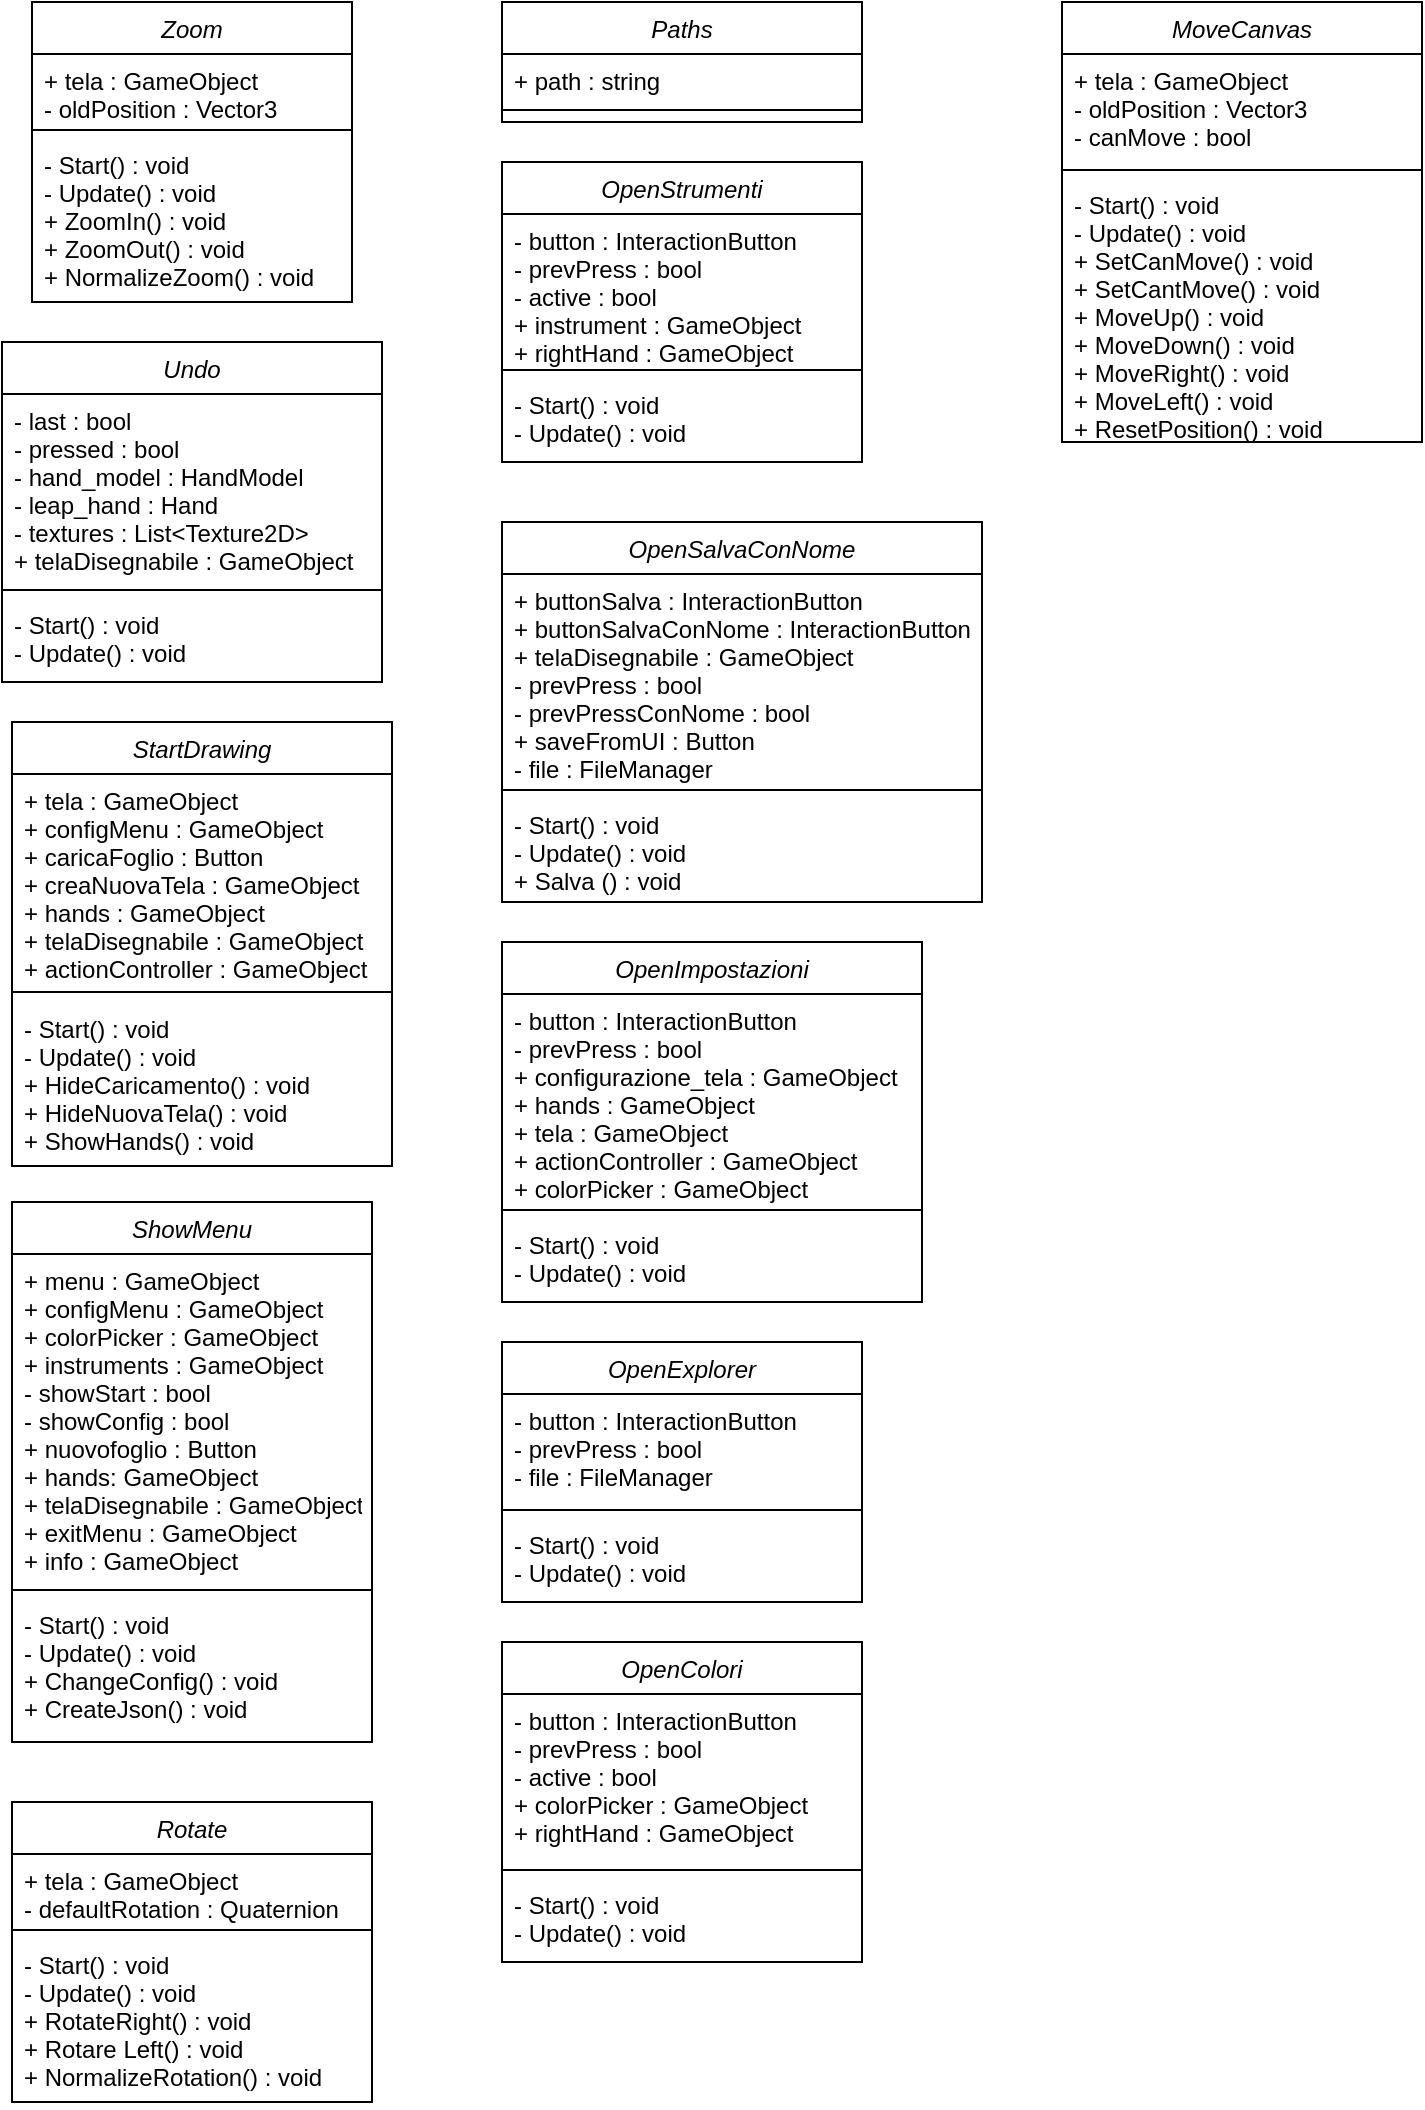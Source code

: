 <mxfile version="14.6.10" type="github">
  <diagram id="C5RBs43oDa-KdzZeNtuy" name="Page-1">
    <mxGraphModel dx="419" dy="719" grid="1" gridSize="10" guides="1" tooltips="1" connect="1" arrows="1" fold="1" page="1" pageScale="1" pageWidth="827" pageHeight="1169" math="0" shadow="0">
      <root>
        <mxCell id="WIyWlLk6GJQsqaUBKTNV-0" />
        <mxCell id="WIyWlLk6GJQsqaUBKTNV-1" parent="WIyWlLk6GJQsqaUBKTNV-0" />
        <mxCell id="zkfFHV4jXpPFQw0GAbJ--0" value="Zoom" style="swimlane;fontStyle=2;align=center;verticalAlign=top;childLayout=stackLayout;horizontal=1;startSize=26;horizontalStack=0;resizeParent=1;resizeLast=0;collapsible=1;marginBottom=0;rounded=0;shadow=0;strokeWidth=1;" parent="WIyWlLk6GJQsqaUBKTNV-1" vertex="1">
          <mxGeometry x="55" y="40" width="160" height="150" as="geometry">
            <mxRectangle x="230" y="140" width="160" height="26" as="alternateBounds" />
          </mxGeometry>
        </mxCell>
        <mxCell id="zkfFHV4jXpPFQw0GAbJ--1" value="+ tela : GameObject&#xa;- oldPosition : Vector3 " style="text;align=left;verticalAlign=top;spacingLeft=4;spacingRight=4;overflow=hidden;rotatable=0;points=[[0,0.5],[1,0.5]];portConstraint=eastwest;" parent="zkfFHV4jXpPFQw0GAbJ--0" vertex="1">
          <mxGeometry y="26" width="160" height="34" as="geometry" />
        </mxCell>
        <mxCell id="zkfFHV4jXpPFQw0GAbJ--4" value="" style="line;html=1;strokeWidth=1;align=left;verticalAlign=middle;spacingTop=-1;spacingLeft=3;spacingRight=3;rotatable=0;labelPosition=right;points=[];portConstraint=eastwest;" parent="zkfFHV4jXpPFQw0GAbJ--0" vertex="1">
          <mxGeometry y="60" width="160" height="8" as="geometry" />
        </mxCell>
        <mxCell id="zkfFHV4jXpPFQw0GAbJ--5" value="- Start() : void&#xa;- Update() : void&#xa;+ ZoomIn() : void&#xa;+ ZoomOut() : void&#xa;+ NormalizeZoom() : void" style="text;align=left;verticalAlign=top;spacingLeft=4;spacingRight=4;overflow=hidden;rotatable=0;points=[[0,0.5],[1,0.5]];portConstraint=eastwest;" parent="zkfFHV4jXpPFQw0GAbJ--0" vertex="1">
          <mxGeometry y="68" width="160" height="82" as="geometry" />
        </mxCell>
        <mxCell id="7XHn4DZ-H4VYJd7vNkH7-1" value="Undo" style="swimlane;fontStyle=2;align=center;verticalAlign=top;childLayout=stackLayout;horizontal=1;startSize=26;horizontalStack=0;resizeParent=1;resizeLast=0;collapsible=1;marginBottom=0;rounded=0;shadow=0;strokeWidth=1;" parent="WIyWlLk6GJQsqaUBKTNV-1" vertex="1">
          <mxGeometry x="40" y="210" width="190" height="170" as="geometry">
            <mxRectangle x="230" y="140" width="160" height="26" as="alternateBounds" />
          </mxGeometry>
        </mxCell>
        <mxCell id="7XHn4DZ-H4VYJd7vNkH7-2" value="- last : bool&#xa;- pressed : bool&#xa;- hand_model : HandModel&#xa;- leap_hand : Hand&#xa;- textures : List&lt;Texture2D&gt;&#xa;+ telaDisegnabile : GameObject" style="text;align=left;verticalAlign=top;spacingLeft=4;spacingRight=4;overflow=hidden;rotatable=0;points=[[0,0.5],[1,0.5]];portConstraint=eastwest;" parent="7XHn4DZ-H4VYJd7vNkH7-1" vertex="1">
          <mxGeometry y="26" width="190" height="94" as="geometry" />
        </mxCell>
        <mxCell id="7XHn4DZ-H4VYJd7vNkH7-3" value="" style="line;html=1;strokeWidth=1;align=left;verticalAlign=middle;spacingTop=-1;spacingLeft=3;spacingRight=3;rotatable=0;labelPosition=right;points=[];portConstraint=eastwest;" parent="7XHn4DZ-H4VYJd7vNkH7-1" vertex="1">
          <mxGeometry y="120" width="190" height="8" as="geometry" />
        </mxCell>
        <mxCell id="7XHn4DZ-H4VYJd7vNkH7-4" value="- Start() : void&#xa;- Update() : void" style="text;align=left;verticalAlign=top;spacingLeft=4;spacingRight=4;overflow=hidden;rotatable=0;points=[[0,0.5],[1,0.5]];portConstraint=eastwest;" parent="7XHn4DZ-H4VYJd7vNkH7-1" vertex="1">
          <mxGeometry y="128" width="190" height="42" as="geometry" />
        </mxCell>
        <mxCell id="7XHn4DZ-H4VYJd7vNkH7-9" value="StartDrawing" style="swimlane;fontStyle=2;align=center;verticalAlign=top;childLayout=stackLayout;horizontal=1;startSize=26;horizontalStack=0;resizeParent=1;resizeLast=0;collapsible=1;marginBottom=0;rounded=0;shadow=0;strokeWidth=1;" parent="WIyWlLk6GJQsqaUBKTNV-1" vertex="1">
          <mxGeometry x="45" y="400" width="190" height="222" as="geometry">
            <mxRectangle x="230" y="140" width="160" height="26" as="alternateBounds" />
          </mxGeometry>
        </mxCell>
        <mxCell id="7XHn4DZ-H4VYJd7vNkH7-10" value="+ tela : GameObject&#xa;+ configMenu : GameObject&#xa;+ caricaFoglio : Button&#xa;+ creaNuovaTela : GameObject&#xa;+ hands : GameObject&#xa;+ telaDisegnabile : GameObject&#xa;+ actionController : GameObject&#xa;" style="text;align=left;verticalAlign=top;spacingLeft=4;spacingRight=4;overflow=hidden;rotatable=0;points=[[0,0.5],[1,0.5]];portConstraint=eastwest;" parent="7XHn4DZ-H4VYJd7vNkH7-9" vertex="1">
          <mxGeometry y="26" width="190" height="104" as="geometry" />
        </mxCell>
        <mxCell id="7XHn4DZ-H4VYJd7vNkH7-11" value="" style="line;html=1;strokeWidth=1;align=left;verticalAlign=middle;spacingTop=-1;spacingLeft=3;spacingRight=3;rotatable=0;labelPosition=right;points=[];portConstraint=eastwest;" parent="7XHn4DZ-H4VYJd7vNkH7-9" vertex="1">
          <mxGeometry y="130" width="190" height="10" as="geometry" />
        </mxCell>
        <mxCell id="7XHn4DZ-H4VYJd7vNkH7-12" value="- Start() : void&#xa;- Update() : void&#xa;+ HideCaricamento() : void&#xa;+ HideNuovaTela() : void&#xa;+ ShowHands() : void" style="text;align=left;verticalAlign=top;spacingLeft=4;spacingRight=4;overflow=hidden;rotatable=0;points=[[0,0.5],[1,0.5]];portConstraint=eastwest;" parent="7XHn4DZ-H4VYJd7vNkH7-9" vertex="1">
          <mxGeometry y="140" width="190" height="82" as="geometry" />
        </mxCell>
        <mxCell id="7XHn4DZ-H4VYJd7vNkH7-13" value="ShowMenu" style="swimlane;fontStyle=2;align=center;verticalAlign=top;childLayout=stackLayout;horizontal=1;startSize=26;horizontalStack=0;resizeParent=1;resizeLast=0;collapsible=1;marginBottom=0;rounded=0;shadow=0;strokeWidth=1;" parent="WIyWlLk6GJQsqaUBKTNV-1" vertex="1">
          <mxGeometry x="45" y="640" width="180" height="270" as="geometry">
            <mxRectangle x="230" y="140" width="160" height="26" as="alternateBounds" />
          </mxGeometry>
        </mxCell>
        <mxCell id="7XHn4DZ-H4VYJd7vNkH7-14" value="+ menu : GameObject&#xa;+ configMenu : GameObject&#xa;+ colorPicker : GameObject&#xa;+ instruments : GameObject&#xa;- showStart : bool&#xa;- showConfig : bool&#xa;+ nuovofoglio : Button&#xa;+ hands: GameObject&#xa;+ telaDisegnabile : GameObject&#xa;+ exitMenu : GameObject&#xa;+ info : GameObject" style="text;align=left;verticalAlign=top;spacingLeft=4;spacingRight=4;overflow=hidden;rotatable=0;points=[[0,0.5],[1,0.5]];portConstraint=eastwest;" parent="7XHn4DZ-H4VYJd7vNkH7-13" vertex="1">
          <mxGeometry y="26" width="180" height="164" as="geometry" />
        </mxCell>
        <mxCell id="7XHn4DZ-H4VYJd7vNkH7-15" value="" style="line;html=1;strokeWidth=1;align=left;verticalAlign=middle;spacingTop=-1;spacingLeft=3;spacingRight=3;rotatable=0;labelPosition=right;points=[];portConstraint=eastwest;" parent="7XHn4DZ-H4VYJd7vNkH7-13" vertex="1">
          <mxGeometry y="190" width="180" height="8" as="geometry" />
        </mxCell>
        <mxCell id="7XHn4DZ-H4VYJd7vNkH7-16" value="- Start() : void&#xa;- Update() : void&#xa;+ ChangeConfig() : void&#xa;+ CreateJson() : void" style="text;align=left;verticalAlign=top;spacingLeft=4;spacingRight=4;overflow=hidden;rotatable=0;points=[[0,0.5],[1,0.5]];portConstraint=eastwest;" parent="7XHn4DZ-H4VYJd7vNkH7-13" vertex="1">
          <mxGeometry y="198" width="180" height="72" as="geometry" />
        </mxCell>
        <mxCell id="AvE2K1NfEVFAq9hO1QU2-0" value="Rotate" style="swimlane;fontStyle=2;align=center;verticalAlign=top;childLayout=stackLayout;horizontal=1;startSize=26;horizontalStack=0;resizeParent=1;resizeLast=0;collapsible=1;marginBottom=0;rounded=0;shadow=0;strokeWidth=1;" vertex="1" parent="WIyWlLk6GJQsqaUBKTNV-1">
          <mxGeometry x="45" y="940" width="180" height="150" as="geometry">
            <mxRectangle x="230" y="140" width="160" height="26" as="alternateBounds" />
          </mxGeometry>
        </mxCell>
        <mxCell id="AvE2K1NfEVFAq9hO1QU2-1" value="+ tela : GameObject&#xa;- defaultRotation : Quaternion" style="text;align=left;verticalAlign=top;spacingLeft=4;spacingRight=4;overflow=hidden;rotatable=0;points=[[0,0.5],[1,0.5]];portConstraint=eastwest;" vertex="1" parent="AvE2K1NfEVFAq9hO1QU2-0">
          <mxGeometry y="26" width="180" height="34" as="geometry" />
        </mxCell>
        <mxCell id="AvE2K1NfEVFAq9hO1QU2-2" value="" style="line;html=1;strokeWidth=1;align=left;verticalAlign=middle;spacingTop=-1;spacingLeft=3;spacingRight=3;rotatable=0;labelPosition=right;points=[];portConstraint=eastwest;" vertex="1" parent="AvE2K1NfEVFAq9hO1QU2-0">
          <mxGeometry y="60" width="180" height="8" as="geometry" />
        </mxCell>
        <mxCell id="AvE2K1NfEVFAq9hO1QU2-3" value="- Start() : void&#xa;- Update() : void&#xa;+ RotateRight() : void&#xa;+ Rotare Left() : void&#xa;+ NormalizeRotation() : void" style="text;align=left;verticalAlign=top;spacingLeft=4;spacingRight=4;overflow=hidden;rotatable=0;points=[[0,0.5],[1,0.5]];portConstraint=eastwest;" vertex="1" parent="AvE2K1NfEVFAq9hO1QU2-0">
          <mxGeometry y="68" width="180" height="82" as="geometry" />
        </mxCell>
        <mxCell id="AvE2K1NfEVFAq9hO1QU2-8" value="Paths" style="swimlane;fontStyle=2;align=center;verticalAlign=top;childLayout=stackLayout;horizontal=1;startSize=26;horizontalStack=0;resizeParent=1;resizeLast=0;collapsible=1;marginBottom=0;rounded=0;shadow=0;strokeWidth=1;" vertex="1" parent="WIyWlLk6GJQsqaUBKTNV-1">
          <mxGeometry x="290" y="40" width="180" height="60" as="geometry">
            <mxRectangle x="230" y="140" width="160" height="26" as="alternateBounds" />
          </mxGeometry>
        </mxCell>
        <mxCell id="AvE2K1NfEVFAq9hO1QU2-9" value="+ path : string" style="text;align=left;verticalAlign=top;spacingLeft=4;spacingRight=4;overflow=hidden;rotatable=0;points=[[0,0.5],[1,0.5]];portConstraint=eastwest;" vertex="1" parent="AvE2K1NfEVFAq9hO1QU2-8">
          <mxGeometry y="26" width="180" height="24" as="geometry" />
        </mxCell>
        <mxCell id="AvE2K1NfEVFAq9hO1QU2-10" value="" style="line;html=1;strokeWidth=1;align=left;verticalAlign=middle;spacingTop=-1;spacingLeft=3;spacingRight=3;rotatable=0;labelPosition=right;points=[];portConstraint=eastwest;" vertex="1" parent="AvE2K1NfEVFAq9hO1QU2-8">
          <mxGeometry y="50" width="180" height="8" as="geometry" />
        </mxCell>
        <mxCell id="AvE2K1NfEVFAq9hO1QU2-12" value="OpenStrumenti" style="swimlane;fontStyle=2;align=center;verticalAlign=top;childLayout=stackLayout;horizontal=1;startSize=26;horizontalStack=0;resizeParent=1;resizeLast=0;collapsible=1;marginBottom=0;rounded=0;shadow=0;strokeWidth=1;" vertex="1" parent="WIyWlLk6GJQsqaUBKTNV-1">
          <mxGeometry x="290" y="120" width="180" height="150" as="geometry">
            <mxRectangle x="230" y="140" width="160" height="26" as="alternateBounds" />
          </mxGeometry>
        </mxCell>
        <mxCell id="AvE2K1NfEVFAq9hO1QU2-13" value="- button : InteractionButton&#xa;- prevPress : bool&#xa;- active : bool&#xa;+ instrument : GameObject&#xa;+ rightHand : GameObject" style="text;align=left;verticalAlign=top;spacingLeft=4;spacingRight=4;overflow=hidden;rotatable=0;points=[[0,0.5],[1,0.5]];portConstraint=eastwest;" vertex="1" parent="AvE2K1NfEVFAq9hO1QU2-12">
          <mxGeometry y="26" width="180" height="74" as="geometry" />
        </mxCell>
        <mxCell id="AvE2K1NfEVFAq9hO1QU2-14" value="" style="line;html=1;strokeWidth=1;align=left;verticalAlign=middle;spacingTop=-1;spacingLeft=3;spacingRight=3;rotatable=0;labelPosition=right;points=[];portConstraint=eastwest;" vertex="1" parent="AvE2K1NfEVFAq9hO1QU2-12">
          <mxGeometry y="100" width="180" height="8" as="geometry" />
        </mxCell>
        <mxCell id="AvE2K1NfEVFAq9hO1QU2-17" value="- Start() : void&#xa;- Update() : void&#xa;" style="text;align=left;verticalAlign=top;spacingLeft=4;spacingRight=4;overflow=hidden;rotatable=0;points=[[0,0.5],[1,0.5]];portConstraint=eastwest;" vertex="1" parent="AvE2K1NfEVFAq9hO1QU2-12">
          <mxGeometry y="108" width="180" height="42" as="geometry" />
        </mxCell>
        <mxCell id="AvE2K1NfEVFAq9hO1QU2-18" value="OpenSalvaConNome" style="swimlane;fontStyle=2;align=center;verticalAlign=top;childLayout=stackLayout;horizontal=1;startSize=26;horizontalStack=0;resizeParent=1;resizeLast=0;collapsible=1;marginBottom=0;rounded=0;shadow=0;strokeWidth=1;" vertex="1" parent="WIyWlLk6GJQsqaUBKTNV-1">
          <mxGeometry x="290" y="300" width="240" height="190" as="geometry">
            <mxRectangle x="230" y="140" width="160" height="26" as="alternateBounds" />
          </mxGeometry>
        </mxCell>
        <mxCell id="AvE2K1NfEVFAq9hO1QU2-19" value="+ buttonSalva : InteractionButton&#xa;+ buttonSalvaConNome : InteractionButton&#xa;+ telaDisegnabile : GameObject&#xa;- prevPress : bool&#xa;- prevPressConNome : bool&#xa;+ saveFromUI : Button&#xa;- file : FileManager" style="text;align=left;verticalAlign=top;spacingLeft=4;spacingRight=4;overflow=hidden;rotatable=0;points=[[0,0.5],[1,0.5]];portConstraint=eastwest;" vertex="1" parent="AvE2K1NfEVFAq9hO1QU2-18">
          <mxGeometry y="26" width="240" height="104" as="geometry" />
        </mxCell>
        <mxCell id="AvE2K1NfEVFAq9hO1QU2-20" value="" style="line;html=1;strokeWidth=1;align=left;verticalAlign=middle;spacingTop=-1;spacingLeft=3;spacingRight=3;rotatable=0;labelPosition=right;points=[];portConstraint=eastwest;" vertex="1" parent="AvE2K1NfEVFAq9hO1QU2-18">
          <mxGeometry y="130" width="240" height="8" as="geometry" />
        </mxCell>
        <mxCell id="AvE2K1NfEVFAq9hO1QU2-21" value="- Start() : void&#xa;- Update() : void&#xa;+ Salva () : void" style="text;align=left;verticalAlign=top;spacingLeft=4;spacingRight=4;overflow=hidden;rotatable=0;points=[[0,0.5],[1,0.5]];portConstraint=eastwest;" vertex="1" parent="AvE2K1NfEVFAq9hO1QU2-18">
          <mxGeometry y="138" width="240" height="52" as="geometry" />
        </mxCell>
        <mxCell id="AvE2K1NfEVFAq9hO1QU2-22" value="OpenImpostazioni" style="swimlane;fontStyle=2;align=center;verticalAlign=top;childLayout=stackLayout;horizontal=1;startSize=26;horizontalStack=0;resizeParent=1;resizeLast=0;collapsible=1;marginBottom=0;rounded=0;shadow=0;strokeWidth=1;" vertex="1" parent="WIyWlLk6GJQsqaUBKTNV-1">
          <mxGeometry x="290" y="510" width="210" height="180" as="geometry">
            <mxRectangle x="230" y="140" width="160" height="26" as="alternateBounds" />
          </mxGeometry>
        </mxCell>
        <mxCell id="AvE2K1NfEVFAq9hO1QU2-23" value="- button : InteractionButton&#xa;- prevPress : bool&#xa;+ configurazione_tela : GameObject&#xa;+ hands : GameObject&#xa;+ tela : GameObject&#xa;+ actionController : GameObject&#xa;+ colorPicker : GameObject&#xa;" style="text;align=left;verticalAlign=top;spacingLeft=4;spacingRight=4;overflow=hidden;rotatable=0;points=[[0,0.5],[1,0.5]];portConstraint=eastwest;" vertex="1" parent="AvE2K1NfEVFAq9hO1QU2-22">
          <mxGeometry y="26" width="210" height="104" as="geometry" />
        </mxCell>
        <mxCell id="AvE2K1NfEVFAq9hO1QU2-24" value="" style="line;html=1;strokeWidth=1;align=left;verticalAlign=middle;spacingTop=-1;spacingLeft=3;spacingRight=3;rotatable=0;labelPosition=right;points=[];portConstraint=eastwest;" vertex="1" parent="AvE2K1NfEVFAq9hO1QU2-22">
          <mxGeometry y="130" width="210" height="8" as="geometry" />
        </mxCell>
        <mxCell id="AvE2K1NfEVFAq9hO1QU2-25" value="- Start() : void&#xa;- Update() : void" style="text;align=left;verticalAlign=top;spacingLeft=4;spacingRight=4;overflow=hidden;rotatable=0;points=[[0,0.5],[1,0.5]];portConstraint=eastwest;" vertex="1" parent="AvE2K1NfEVFAq9hO1QU2-22">
          <mxGeometry y="138" width="210" height="42" as="geometry" />
        </mxCell>
        <mxCell id="AvE2K1NfEVFAq9hO1QU2-26" value="OpenExplorer" style="swimlane;fontStyle=2;align=center;verticalAlign=top;childLayout=stackLayout;horizontal=1;startSize=26;horizontalStack=0;resizeParent=1;resizeLast=0;collapsible=1;marginBottom=0;rounded=0;shadow=0;strokeWidth=1;" vertex="1" parent="WIyWlLk6GJQsqaUBKTNV-1">
          <mxGeometry x="290" y="710" width="180" height="130" as="geometry">
            <mxRectangle x="230" y="140" width="160" height="26" as="alternateBounds" />
          </mxGeometry>
        </mxCell>
        <mxCell id="AvE2K1NfEVFAq9hO1QU2-27" value="- button : InteractionButton&#xa;- prevPress : bool&#xa;- file : FileManager&#xa;" style="text;align=left;verticalAlign=top;spacingLeft=4;spacingRight=4;overflow=hidden;rotatable=0;points=[[0,0.5],[1,0.5]];portConstraint=eastwest;" vertex="1" parent="AvE2K1NfEVFAq9hO1QU2-26">
          <mxGeometry y="26" width="180" height="54" as="geometry" />
        </mxCell>
        <mxCell id="AvE2K1NfEVFAq9hO1QU2-28" value="" style="line;html=1;strokeWidth=1;align=left;verticalAlign=middle;spacingTop=-1;spacingLeft=3;spacingRight=3;rotatable=0;labelPosition=right;points=[];portConstraint=eastwest;" vertex="1" parent="AvE2K1NfEVFAq9hO1QU2-26">
          <mxGeometry y="80" width="180" height="8" as="geometry" />
        </mxCell>
        <mxCell id="AvE2K1NfEVFAq9hO1QU2-29" value="- Start() : void&#xa;- Update() : void" style="text;align=left;verticalAlign=top;spacingLeft=4;spacingRight=4;overflow=hidden;rotatable=0;points=[[0,0.5],[1,0.5]];portConstraint=eastwest;" vertex="1" parent="AvE2K1NfEVFAq9hO1QU2-26">
          <mxGeometry y="88" width="180" height="42" as="geometry" />
        </mxCell>
        <mxCell id="AvE2K1NfEVFAq9hO1QU2-30" value="OpenColori" style="swimlane;fontStyle=2;align=center;verticalAlign=top;childLayout=stackLayout;horizontal=1;startSize=26;horizontalStack=0;resizeParent=1;resizeLast=0;collapsible=1;marginBottom=0;rounded=0;shadow=0;strokeWidth=1;" vertex="1" parent="WIyWlLk6GJQsqaUBKTNV-1">
          <mxGeometry x="290" y="860" width="180" height="160" as="geometry">
            <mxRectangle x="230" y="140" width="160" height="26" as="alternateBounds" />
          </mxGeometry>
        </mxCell>
        <mxCell id="AvE2K1NfEVFAq9hO1QU2-31" value="- button : InteractionButton&#xa;- prevPress : bool&#xa;- active : bool&#xa;+ colorPicker : GameObject&#xa;+ rightHand : GameObject&#xa;" style="text;align=left;verticalAlign=top;spacingLeft=4;spacingRight=4;overflow=hidden;rotatable=0;points=[[0,0.5],[1,0.5]];portConstraint=eastwest;" vertex="1" parent="AvE2K1NfEVFAq9hO1QU2-30">
          <mxGeometry y="26" width="180" height="84" as="geometry" />
        </mxCell>
        <mxCell id="AvE2K1NfEVFAq9hO1QU2-32" value="" style="line;html=1;strokeWidth=1;align=left;verticalAlign=middle;spacingTop=-1;spacingLeft=3;spacingRight=3;rotatable=0;labelPosition=right;points=[];portConstraint=eastwest;" vertex="1" parent="AvE2K1NfEVFAq9hO1QU2-30">
          <mxGeometry y="110" width="180" height="8" as="geometry" />
        </mxCell>
        <mxCell id="AvE2K1NfEVFAq9hO1QU2-33" value="- Start() : void&#xa;- Update() : void" style="text;align=left;verticalAlign=top;spacingLeft=4;spacingRight=4;overflow=hidden;rotatable=0;points=[[0,0.5],[1,0.5]];portConstraint=eastwest;" vertex="1" parent="AvE2K1NfEVFAq9hO1QU2-30">
          <mxGeometry y="118" width="180" height="42" as="geometry" />
        </mxCell>
        <mxCell id="AvE2K1NfEVFAq9hO1QU2-34" value="MoveCanvas" style="swimlane;fontStyle=2;align=center;verticalAlign=top;childLayout=stackLayout;horizontal=1;startSize=26;horizontalStack=0;resizeParent=1;resizeLast=0;collapsible=1;marginBottom=0;rounded=0;shadow=0;strokeWidth=1;" vertex="1" parent="WIyWlLk6GJQsqaUBKTNV-1">
          <mxGeometry x="570" y="40" width="180" height="220" as="geometry">
            <mxRectangle x="230" y="140" width="160" height="26" as="alternateBounds" />
          </mxGeometry>
        </mxCell>
        <mxCell id="AvE2K1NfEVFAq9hO1QU2-35" value="+ tela : GameObject&#xa;- oldPosition : Vector3&#xa;- canMove : bool&#xa;" style="text;align=left;verticalAlign=top;spacingLeft=4;spacingRight=4;overflow=hidden;rotatable=0;points=[[0,0.5],[1,0.5]];portConstraint=eastwest;" vertex="1" parent="AvE2K1NfEVFAq9hO1QU2-34">
          <mxGeometry y="26" width="180" height="54" as="geometry" />
        </mxCell>
        <mxCell id="AvE2K1NfEVFAq9hO1QU2-36" value="" style="line;html=1;strokeWidth=1;align=left;verticalAlign=middle;spacingTop=-1;spacingLeft=3;spacingRight=3;rotatable=0;labelPosition=right;points=[];portConstraint=eastwest;" vertex="1" parent="AvE2K1NfEVFAq9hO1QU2-34">
          <mxGeometry y="80" width="180" height="8" as="geometry" />
        </mxCell>
        <mxCell id="AvE2K1NfEVFAq9hO1QU2-37" value="- Start() : void&#xa;- Update() : void&#xa;+ SetCanMove() : void&#xa;+ SetCantMove() : void&#xa;+ MoveUp() : void&#xa;+ MoveDown() : void&#xa;+ MoveRight() : void&#xa;+ MoveLeft() : void&#xa;+ ResetPosition() : void" style="text;align=left;verticalAlign=top;spacingLeft=4;spacingRight=4;overflow=hidden;rotatable=0;points=[[0,0.5],[1,0.5]];portConstraint=eastwest;" vertex="1" parent="AvE2K1NfEVFAq9hO1QU2-34">
          <mxGeometry y="88" width="180" height="132" as="geometry" />
        </mxCell>
      </root>
    </mxGraphModel>
  </diagram>
</mxfile>
